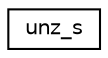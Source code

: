 digraph "Graphical Class Hierarchy"
{
  edge [fontname="Helvetica",fontsize="10",labelfontname="Helvetica",labelfontsize="10"];
  node [fontname="Helvetica",fontsize="10",shape=record];
  rankdir="LR";
  Node1 [label="unz_s",height=0.2,width=0.4,color="black", fillcolor="white", style="filled",URL="$structunz__s.html"];
}
